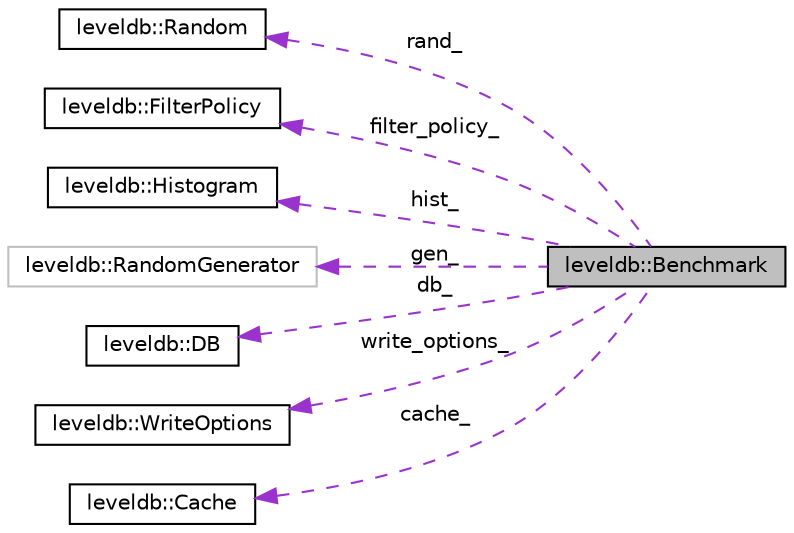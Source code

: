 digraph "leveldb::Benchmark"
{
  edge [fontname="Helvetica",fontsize="10",labelfontname="Helvetica",labelfontsize="10"];
  node [fontname="Helvetica",fontsize="10",shape=record];
  rankdir="LR";
  Node1 [label="leveldb::Benchmark",height=0.2,width=0.4,color="black", fillcolor="grey75", style="filled" fontcolor="black"];
  Node2 -> Node1 [dir="back",color="darkorchid3",fontsize="10",style="dashed",label=" rand_" ,fontname="Helvetica"];
  Node2 [label="leveldb::Random",height=0.2,width=0.4,color="black", fillcolor="white", style="filled",URL="$classleveldb_1_1_random.html"];
  Node3 -> Node1 [dir="back",color="darkorchid3",fontsize="10",style="dashed",label=" filter_policy_" ,fontname="Helvetica"];
  Node3 [label="leveldb::FilterPolicy",height=0.2,width=0.4,color="black", fillcolor="white", style="filled",URL="$classleveldb_1_1_filter_policy.html"];
  Node4 -> Node1 [dir="back",color="darkorchid3",fontsize="10",style="dashed",label=" hist_" ,fontname="Helvetica"];
  Node4 [label="leveldb::Histogram",height=0.2,width=0.4,color="black", fillcolor="white", style="filled",URL="$classleveldb_1_1_histogram.html"];
  Node5 -> Node1 [dir="back",color="darkorchid3",fontsize="10",style="dashed",label=" gen_" ,fontname="Helvetica"];
  Node5 [label="leveldb::RandomGenerator",height=0.2,width=0.4,color="grey75", fillcolor="white", style="filled"];
  Node6 -> Node1 [dir="back",color="darkorchid3",fontsize="10",style="dashed",label=" db_" ,fontname="Helvetica"];
  Node6 [label="leveldb::DB",height=0.2,width=0.4,color="black", fillcolor="white", style="filled",URL="$classleveldb_1_1_d_b.html"];
  Node7 -> Node1 [dir="back",color="darkorchid3",fontsize="10",style="dashed",label=" write_options_" ,fontname="Helvetica"];
  Node7 [label="leveldb::WriteOptions",height=0.2,width=0.4,color="black", fillcolor="white", style="filled",URL="$structleveldb_1_1_write_options.html"];
  Node8 -> Node1 [dir="back",color="darkorchid3",fontsize="10",style="dashed",label=" cache_" ,fontname="Helvetica"];
  Node8 [label="leveldb::Cache",height=0.2,width=0.4,color="black", fillcolor="white", style="filled",URL="$classleveldb_1_1_cache.html"];
}
